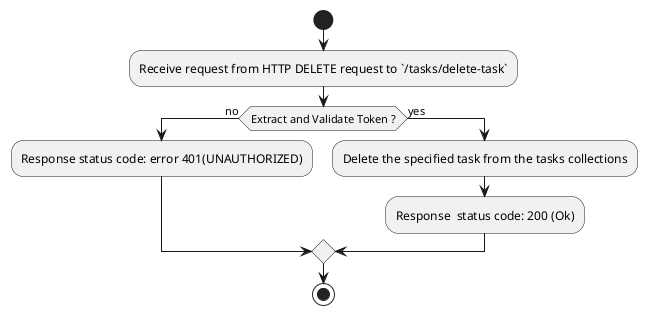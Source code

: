 @startuml handleDeleteTaskById
start
:Receive request from HTTP DELETE request to `/tasks/delete-task`; 
if (Extract and Validate Token ?) then (no)
    :Response status code: error 401(UNAUTHORIZED);
else (yes)
    :Delete the specified task from the tasks collections;
    :Response  status code: 200 (Ok);
endif
stop
@enduml
